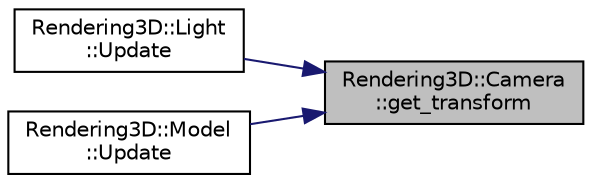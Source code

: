 digraph "Rendering3D::Camera::get_transform"
{
 // LATEX_PDF_SIZE
  edge [fontname="Helvetica",fontsize="10",labelfontname="Helvetica",labelfontsize="10"];
  node [fontname="Helvetica",fontsize="10",shape=record];
  rankdir="RL";
  Node1 [label="Rendering3D::Camera\l::get_transform",height=0.2,width=0.4,color="black", fillcolor="grey75", style="filled", fontcolor="black",tooltip="Gets a reference to the transform."];
  Node1 -> Node2 [dir="back",color="midnightblue",fontsize="10",style="solid",fontname="Helvetica"];
  Node2 [label="Rendering3D::Light\l::Update",height=0.2,width=0.4,color="black", fillcolor="white", style="filled",URL="$class_rendering3_d_1_1_light.html#a95bf8c5085c141538b4e2d97fe356238",tooltip="Update the light."];
  Node1 -> Node3 [dir="back",color="midnightblue",fontsize="10",style="solid",fontname="Helvetica"];
  Node3 [label="Rendering3D::Model\l::Update",height=0.2,width=0.4,color="black", fillcolor="white", style="filled",URL="$class_rendering3_d_1_1_model.html#a39377190cfe24211ec86f796124123f8",tooltip="Update the model."];
}
